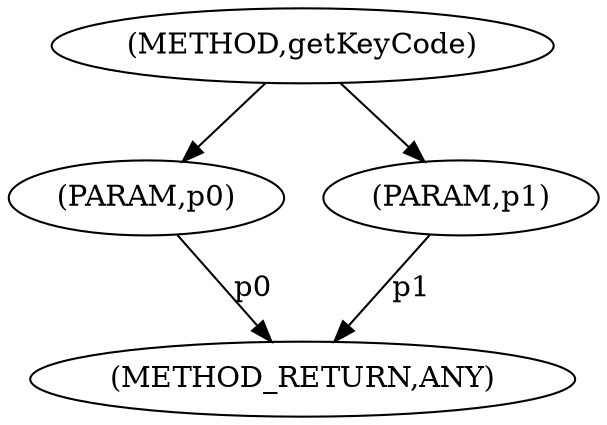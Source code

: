 digraph "getKeyCode" {  
"1413" [label = <(METHOD,getKeyCode)> ]
"1417" [label = <(METHOD_RETURN,ANY)> ]
"1414" [label = <(PARAM,p0)> ]
"1415" [label = <(PARAM,p1)> ]
  "1414" -> "1417"  [ label = "p0"] 
  "1415" -> "1417"  [ label = "p1"] 
  "1413" -> "1414" 
  "1413" -> "1415" 
}
